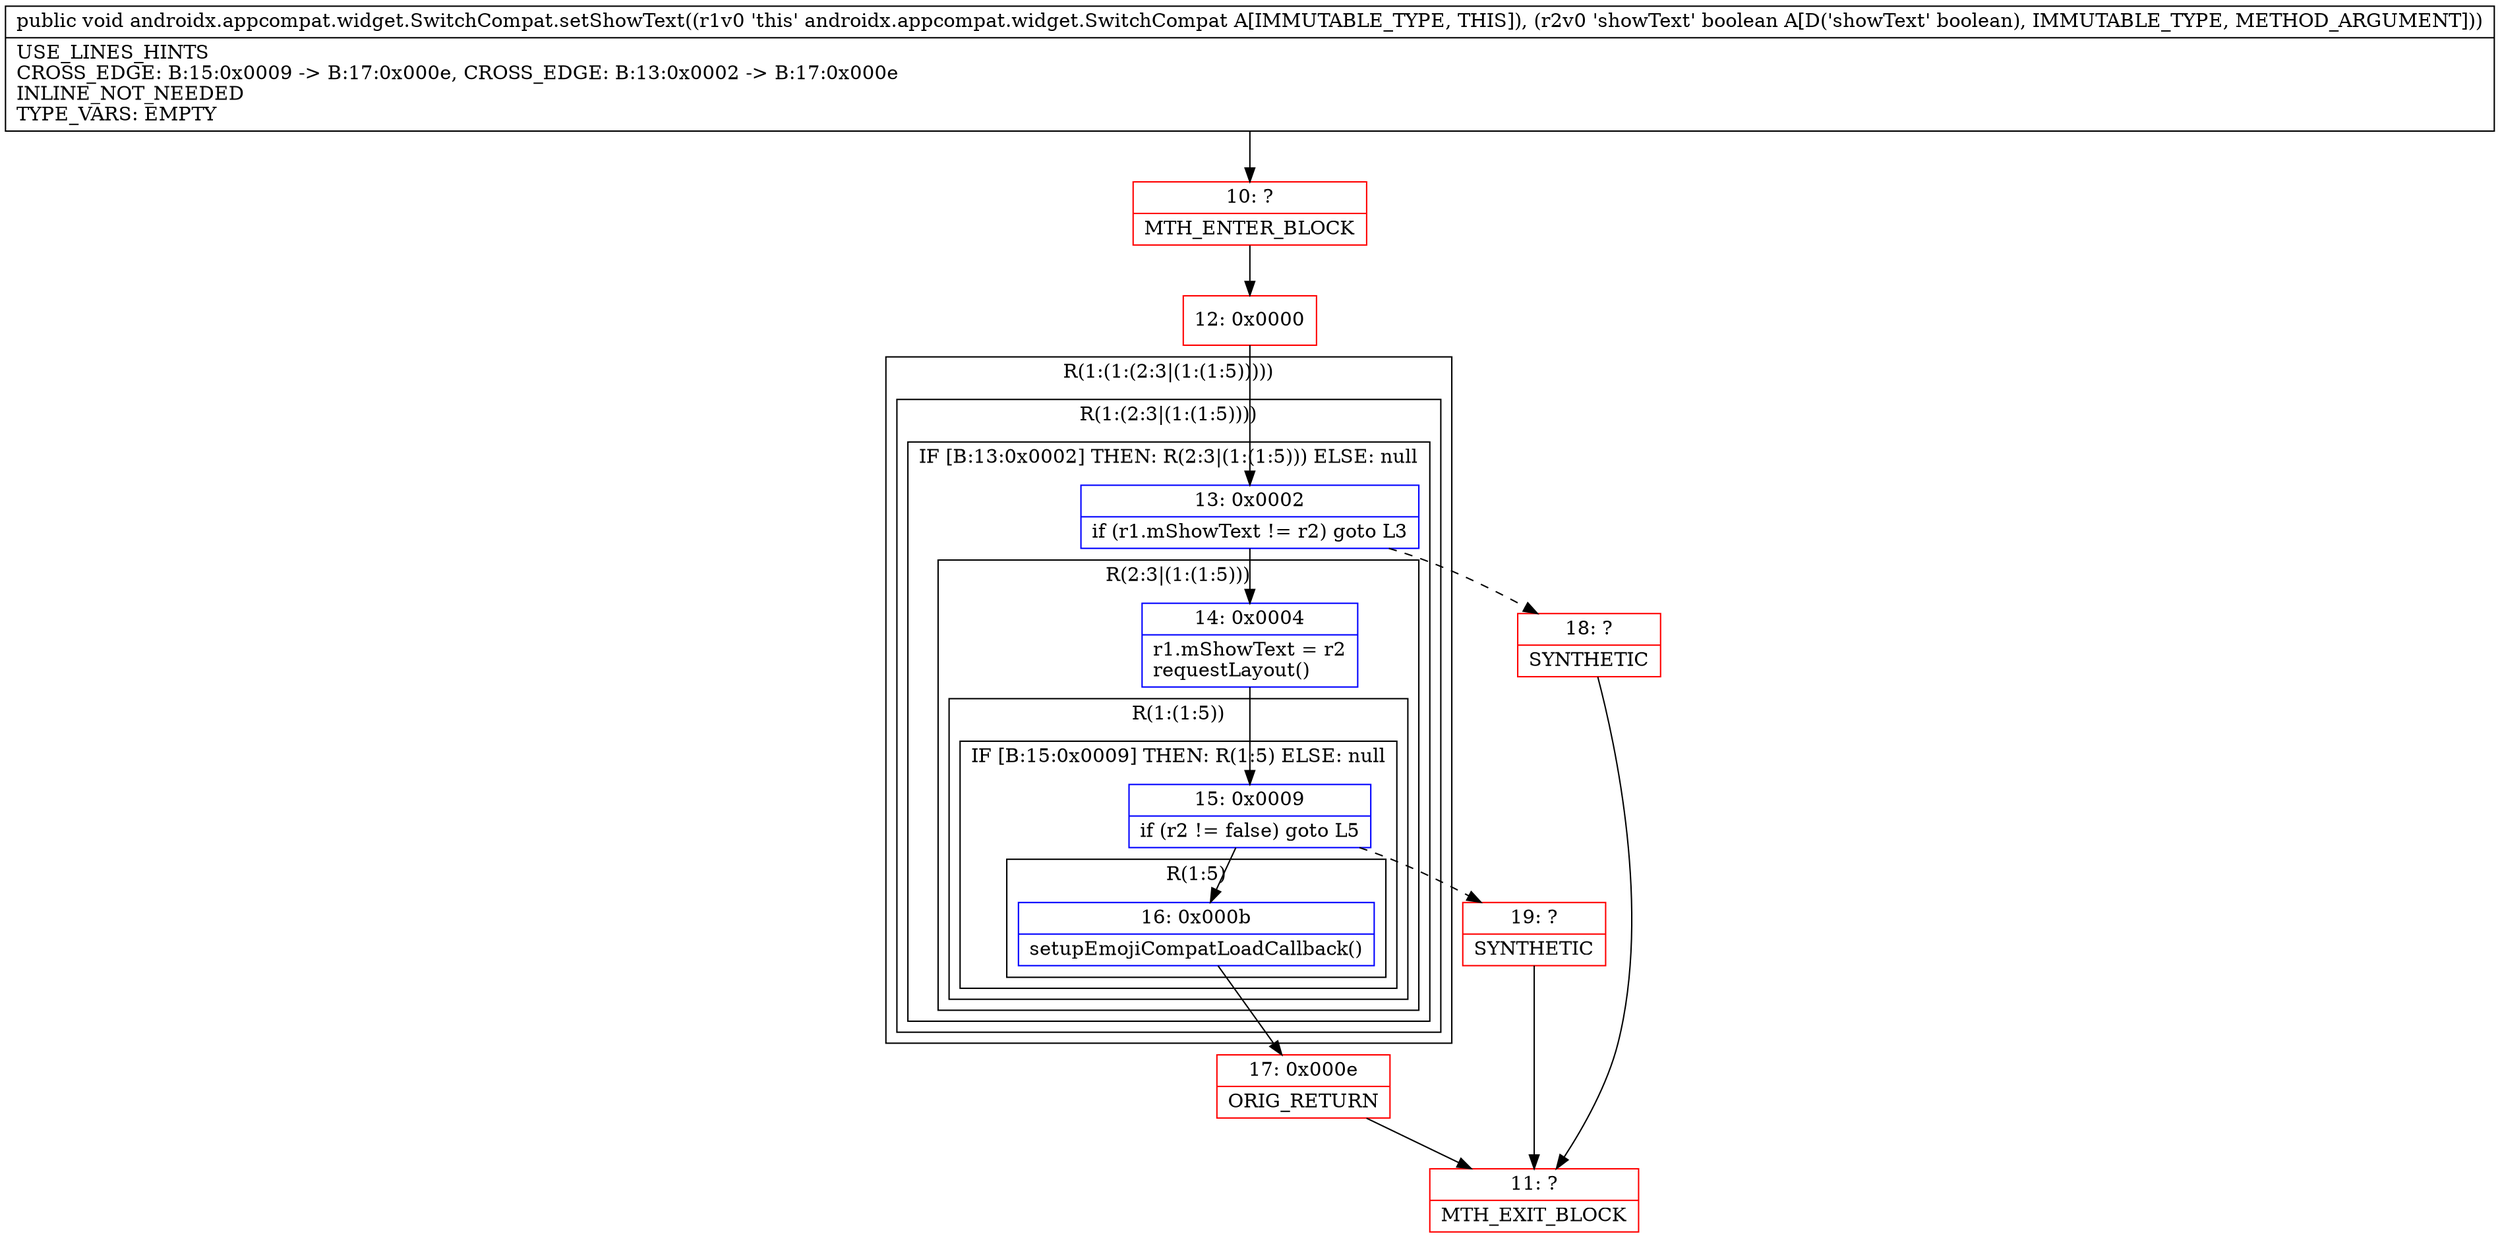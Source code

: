 digraph "CFG forandroidx.appcompat.widget.SwitchCompat.setShowText(Z)V" {
subgraph cluster_Region_1406731385 {
label = "R(1:(1:(2:3|(1:(1:5)))))";
node [shape=record,color=blue];
subgraph cluster_Region_1729860246 {
label = "R(1:(2:3|(1:(1:5))))";
node [shape=record,color=blue];
subgraph cluster_IfRegion_1636104784 {
label = "IF [B:13:0x0002] THEN: R(2:3|(1:(1:5))) ELSE: null";
node [shape=record,color=blue];
Node_13 [shape=record,label="{13\:\ 0x0002|if (r1.mShowText != r2) goto L3\l}"];
subgraph cluster_Region_1655396251 {
label = "R(2:3|(1:(1:5)))";
node [shape=record,color=blue];
Node_14 [shape=record,label="{14\:\ 0x0004|r1.mShowText = r2\lrequestLayout()\l}"];
subgraph cluster_Region_2034924923 {
label = "R(1:(1:5))";
node [shape=record,color=blue];
subgraph cluster_IfRegion_1115607014 {
label = "IF [B:15:0x0009] THEN: R(1:5) ELSE: null";
node [shape=record,color=blue];
Node_15 [shape=record,label="{15\:\ 0x0009|if (r2 != false) goto L5\l}"];
subgraph cluster_Region_74378115 {
label = "R(1:5)";
node [shape=record,color=blue];
Node_16 [shape=record,label="{16\:\ 0x000b|setupEmojiCompatLoadCallback()\l}"];
}
}
}
}
}
}
}
Node_10 [shape=record,color=red,label="{10\:\ ?|MTH_ENTER_BLOCK\l}"];
Node_12 [shape=record,color=red,label="{12\:\ 0x0000}"];
Node_17 [shape=record,color=red,label="{17\:\ 0x000e|ORIG_RETURN\l}"];
Node_11 [shape=record,color=red,label="{11\:\ ?|MTH_EXIT_BLOCK\l}"];
Node_19 [shape=record,color=red,label="{19\:\ ?|SYNTHETIC\l}"];
Node_18 [shape=record,color=red,label="{18\:\ ?|SYNTHETIC\l}"];
MethodNode[shape=record,label="{public void androidx.appcompat.widget.SwitchCompat.setShowText((r1v0 'this' androidx.appcompat.widget.SwitchCompat A[IMMUTABLE_TYPE, THIS]), (r2v0 'showText' boolean A[D('showText' boolean), IMMUTABLE_TYPE, METHOD_ARGUMENT]))  | USE_LINES_HINTS\lCROSS_EDGE: B:15:0x0009 \-\> B:17:0x000e, CROSS_EDGE: B:13:0x0002 \-\> B:17:0x000e\lINLINE_NOT_NEEDED\lTYPE_VARS: EMPTY\l}"];
MethodNode -> Node_10;Node_13 -> Node_14;
Node_13 -> Node_18[style=dashed];
Node_14 -> Node_15;
Node_15 -> Node_16;
Node_15 -> Node_19[style=dashed];
Node_16 -> Node_17;
Node_10 -> Node_12;
Node_12 -> Node_13;
Node_17 -> Node_11;
Node_19 -> Node_11;
Node_18 -> Node_11;
}

